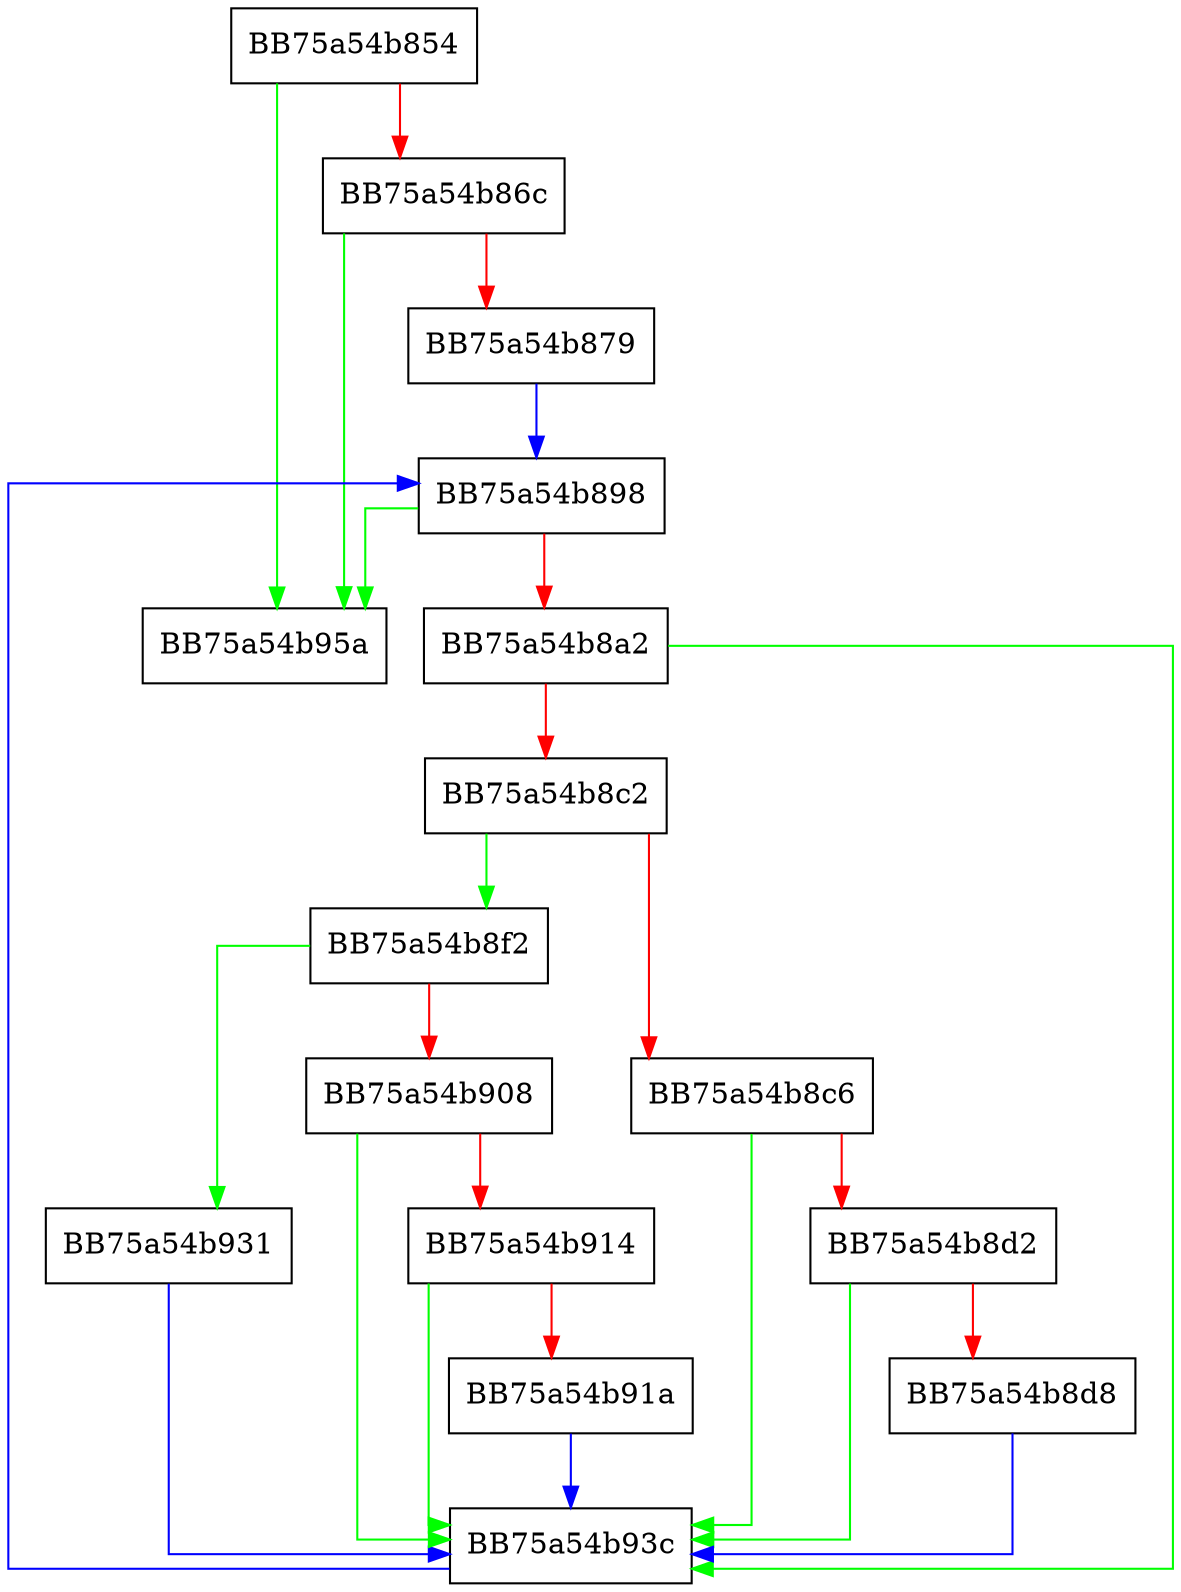 digraph SdnExInit {
  node [shape="box"];
  graph [splines=ortho];
  BB75a54b854 -> BB75a54b95a [color="green"];
  BB75a54b854 -> BB75a54b86c [color="red"];
  BB75a54b86c -> BB75a54b95a [color="green"];
  BB75a54b86c -> BB75a54b879 [color="red"];
  BB75a54b879 -> BB75a54b898 [color="blue"];
  BB75a54b898 -> BB75a54b95a [color="green"];
  BB75a54b898 -> BB75a54b8a2 [color="red"];
  BB75a54b8a2 -> BB75a54b93c [color="green"];
  BB75a54b8a2 -> BB75a54b8c2 [color="red"];
  BB75a54b8c2 -> BB75a54b8f2 [color="green"];
  BB75a54b8c2 -> BB75a54b8c6 [color="red"];
  BB75a54b8c6 -> BB75a54b93c [color="green"];
  BB75a54b8c6 -> BB75a54b8d2 [color="red"];
  BB75a54b8d2 -> BB75a54b93c [color="green"];
  BB75a54b8d2 -> BB75a54b8d8 [color="red"];
  BB75a54b8d8 -> BB75a54b93c [color="blue"];
  BB75a54b8f2 -> BB75a54b931 [color="green"];
  BB75a54b8f2 -> BB75a54b908 [color="red"];
  BB75a54b908 -> BB75a54b93c [color="green"];
  BB75a54b908 -> BB75a54b914 [color="red"];
  BB75a54b914 -> BB75a54b93c [color="green"];
  BB75a54b914 -> BB75a54b91a [color="red"];
  BB75a54b91a -> BB75a54b93c [color="blue"];
  BB75a54b931 -> BB75a54b93c [color="blue"];
  BB75a54b93c -> BB75a54b898 [color="blue"];
}